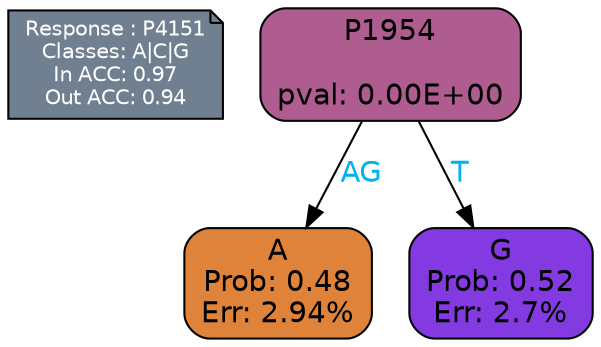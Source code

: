 digraph Tree {
node [shape=box, style="filled, rounded", color="black", fontname=helvetica] ;
graph [ranksep=equally, splines=polylines, bgcolor=transparent, dpi=600] ;
edge [fontname=helvetica] ;
LEGEND [label="Response : P4151
Classes: A|C|G
In ACC: 0.97
Out ACC: 0.94
",shape=note,align=left,style=filled,fillcolor="slategray",fontcolor="white",fontsize=10];1 [label="P1954

pval: 0.00E+00", fillcolor="#af5d91"] ;
2 [label="A
Prob: 0.48
Err: 2.94%", fillcolor="#df833b"] ;
3 [label="G
Prob: 0.52
Err: 2.7%", fillcolor="#833ae0"] ;
1 -> 2 [label="AG",fontcolor=deepskyblue2] ;
1 -> 3 [label="T",fontcolor=deepskyblue2] ;
{rank = same; 2;3;}{rank = same; LEGEND;1;}}